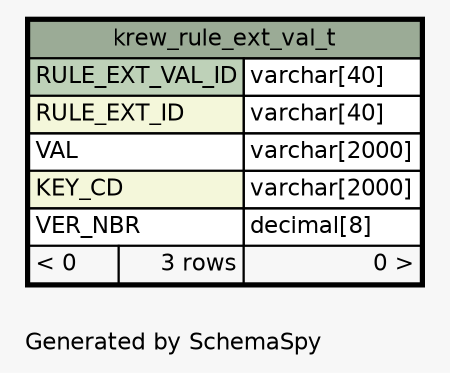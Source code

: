 // dot 2.28.0 on Mac OS X 10.7.2
// SchemaSpy rev 590
digraph "oneDegreeRelationshipsDiagram" {
  graph [
    rankdir="RL"
    bgcolor="#f7f7f7"
    label="\nGenerated by SchemaSpy"
    labeljust="l"
    nodesep="0.18"
    ranksep="0.46"
    fontname="Helvetica"
    fontsize="11"
  ];
  node [
    fontname="Helvetica"
    fontsize="11"
    shape="plaintext"
  ];
  edge [
    arrowsize="0.8"
  ];
  "krew_rule_ext_val_t" [
    label=<
    <TABLE BORDER="2" CELLBORDER="1" CELLSPACING="0" BGCOLOR="#ffffff">
      <TR><TD COLSPAN="3" BGCOLOR="#9bab96" ALIGN="CENTER">krew_rule_ext_val_t</TD></TR>
      <TR><TD PORT="RULE_EXT_VAL_ID" COLSPAN="2" BGCOLOR="#bed1b8" ALIGN="LEFT">RULE_EXT_VAL_ID</TD><TD PORT="RULE_EXT_VAL_ID.type" ALIGN="LEFT">varchar[40]</TD></TR>
      <TR><TD PORT="RULE_EXT_ID" COLSPAN="2" BGCOLOR="#f4f7da" ALIGN="LEFT">RULE_EXT_ID</TD><TD PORT="RULE_EXT_ID.type" ALIGN="LEFT">varchar[40]</TD></TR>
      <TR><TD PORT="VAL" COLSPAN="2" ALIGN="LEFT">VAL</TD><TD PORT="VAL.type" ALIGN="LEFT">varchar[2000]</TD></TR>
      <TR><TD PORT="KEY_CD" COLSPAN="2" BGCOLOR="#f4f7da" ALIGN="LEFT">KEY_CD</TD><TD PORT="KEY_CD.type" ALIGN="LEFT">varchar[2000]</TD></TR>
      <TR><TD PORT="VER_NBR" COLSPAN="2" ALIGN="LEFT">VER_NBR</TD><TD PORT="VER_NBR.type" ALIGN="LEFT">decimal[8]</TD></TR>
      <TR><TD ALIGN="LEFT" BGCOLOR="#f7f7f7">&lt; 0</TD><TD ALIGN="RIGHT" BGCOLOR="#f7f7f7">3 rows</TD><TD ALIGN="RIGHT" BGCOLOR="#f7f7f7">0 &gt;</TD></TR>
    </TABLE>>
    URL="krew_rule_ext_val_t.html"
    tooltip="krew_rule_ext_val_t"
  ];
}

